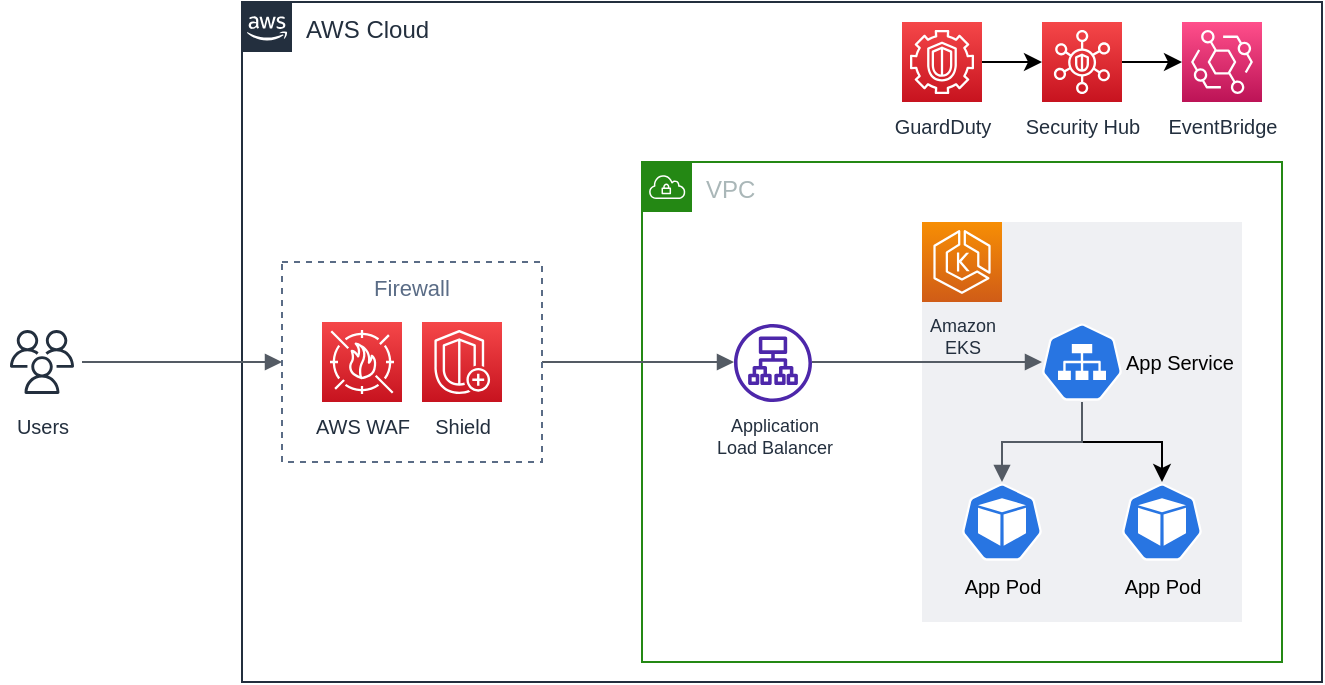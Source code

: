 <mxfile version="20.5.1" type="github">
  <diagram id="6H1Hzo45AL4U3m_QsIyD" name="Page-1">
    <mxGraphModel dx="721" dy="295" grid="1" gridSize="10" guides="1" tooltips="1" connect="1" arrows="1" fold="1" page="1" pageScale="1" pageWidth="850" pageHeight="1100" math="0" shadow="0">
      <root>
        <mxCell id="0" />
        <mxCell id="1" parent="0" />
        <mxCell id="vLPSNn5IQgfUx3eumPZv-2" value="AWS Cloud" style="points=[[0,0],[0.25,0],[0.5,0],[0.75,0],[1,0],[1,0.25],[1,0.5],[1,0.75],[1,1],[0.75,1],[0.5,1],[0.25,1],[0,1],[0,0.75],[0,0.5],[0,0.25]];outlineConnect=0;gradientColor=none;html=1;whiteSpace=wrap;fontSize=12;fontStyle=0;container=1;pointerEvents=0;collapsible=0;recursiveResize=0;shape=mxgraph.aws4.group;grIcon=mxgraph.aws4.group_aws_cloud_alt;strokeColor=#232F3E;fillColor=none;verticalAlign=top;align=left;spacingLeft=30;fontColor=#232F3E;dashed=0;" parent="1" vertex="1">
          <mxGeometry x="160" y="100" width="540" height="340" as="geometry" />
        </mxCell>
        <mxCell id="vLPSNn5IQgfUx3eumPZv-1" value="AWS WAF" style="sketch=0;points=[[0,0,0],[0.25,0,0],[0.5,0,0],[0.75,0,0],[1,0,0],[0,1,0],[0.25,1,0],[0.5,1,0],[0.75,1,0],[1,1,0],[0,0.25,0],[0,0.5,0],[0,0.75,0],[1,0.25,0],[1,0.5,0],[1,0.75,0]];outlineConnect=0;fontColor=#232F3E;gradientColor=#F54749;gradientDirection=north;fillColor=#C7131F;strokeColor=#ffffff;dashed=0;verticalLabelPosition=bottom;verticalAlign=top;align=center;html=1;fontSize=10;fontStyle=0;aspect=fixed;shape=mxgraph.aws4.resourceIcon;resIcon=mxgraph.aws4.waf;noLabel=0;labelPadding=0;" parent="vLPSNn5IQgfUx3eumPZv-2" vertex="1">
          <mxGeometry x="40" y="160" width="40" height="40" as="geometry" />
        </mxCell>
        <mxCell id="vLPSNn5IQgfUx3eumPZv-3" value="VPC" style="points=[[0,0],[0.25,0],[0.5,0],[0.75,0],[1,0],[1,0.25],[1,0.5],[1,0.75],[1,1],[0.75,1],[0.5,1],[0.25,1],[0,1],[0,0.75],[0,0.5],[0,0.25]];outlineConnect=0;gradientColor=none;html=1;whiteSpace=wrap;fontSize=12;fontStyle=0;container=1;pointerEvents=0;collapsible=0;recursiveResize=0;shape=mxgraph.aws4.group;grIcon=mxgraph.aws4.group_vpc;strokeColor=#248814;fillColor=none;verticalAlign=top;align=left;spacingLeft=30;fontColor=#AAB7B8;dashed=0;" parent="vLPSNn5IQgfUx3eumPZv-2" vertex="1">
          <mxGeometry x="200" y="80" width="320" height="250" as="geometry" />
        </mxCell>
        <mxCell id="vLPSNn5IQgfUx3eumPZv-4" value="Application&lt;br style=&quot;font-size: 9px;&quot;&gt;Load Balancer" style="sketch=0;outlineConnect=0;fontColor=#232F3E;gradientColor=none;fillColor=#4D27AA;strokeColor=none;dashed=0;verticalLabelPosition=bottom;verticalAlign=top;align=center;html=1;fontSize=9;fontStyle=0;aspect=fixed;pointerEvents=1;shape=mxgraph.aws4.application_load_balancer;" parent="vLPSNn5IQgfUx3eumPZv-3" vertex="1">
          <mxGeometry x="46" y="81" width="39" height="39" as="geometry" />
        </mxCell>
        <mxCell id="vLPSNn5IQgfUx3eumPZv-9" value="" style="edgeStyle=orthogonalEdgeStyle;html=1;endArrow=block;elbow=vertical;startArrow=none;endFill=1;strokeColor=#545B64;rounded=0;" parent="vLPSNn5IQgfUx3eumPZv-3" target="vLPSNn5IQgfUx3eumPZv-4" edge="1">
          <mxGeometry width="100" relative="1" as="geometry">
            <mxPoint x="-50" y="100" as="sourcePoint" />
            <mxPoint x="40" y="100" as="targetPoint" />
          </mxGeometry>
        </mxCell>
        <mxCell id="vLPSNn5IQgfUx3eumPZv-13" value="" style="fillColor=#EFF0F3;strokeColor=none;dashed=0;verticalAlign=top;fontStyle=0;fontColor=#232F3D;imageAspect=1;" parent="vLPSNn5IQgfUx3eumPZv-3" vertex="1">
          <mxGeometry x="140" y="30" width="160" height="200" as="geometry" />
        </mxCell>
        <mxCell id="vLPSNn5IQgfUx3eumPZv-14" value="Amazon&lt;br style=&quot;font-size: 9px;&quot;&gt;EKS" style="sketch=0;points=[[0,0,0],[0.25,0,0],[0.5,0,0],[0.75,0,0],[1,0,0],[0,1,0],[0.25,1,0],[0.5,1,0],[0.75,1,0],[1,1,0],[0,0.25,0],[0,0.5,0],[0,0.75,0],[1,0.25,0],[1,0.5,0],[1,0.75,0]];outlineConnect=0;fontColor=#232F3E;gradientColor=#F78E04;gradientDirection=north;fillColor=#D05C17;strokeColor=#ffffff;dashed=0;verticalLabelPosition=bottom;verticalAlign=top;align=center;html=1;fontSize=9;fontStyle=0;aspect=fixed;shape=mxgraph.aws4.resourceIcon;resIcon=mxgraph.aws4.eks;" parent="vLPSNn5IQgfUx3eumPZv-3" vertex="1">
          <mxGeometry x="140" y="30" width="40" height="40" as="geometry" />
        </mxCell>
        <mxCell id="vLPSNn5IQgfUx3eumPZv-16" value="App Pod" style="sketch=0;html=1;dashed=0;whitespace=wrap;fillColor=#2875E2;strokeColor=#ffffff;points=[[0.005,0.63,0],[0.1,0.2,0],[0.9,0.2,0],[0.5,0,0],[0.995,0.63,0],[0.72,0.99,0],[0.5,1,0],[0.28,0.99,0]];verticalLabelPosition=bottom;align=center;verticalAlign=top;shape=mxgraph.kubernetes.icon;prIcon=pod;fontSize=10;" parent="vLPSNn5IQgfUx3eumPZv-3" vertex="1">
          <mxGeometry x="160" y="160" width="40" height="40" as="geometry" />
        </mxCell>
        <mxCell id="vLPSNn5IQgfUx3eumPZv-17" value="App Pod" style="sketch=0;html=1;dashed=0;whitespace=wrap;fillColor=#2875E2;strokeColor=#ffffff;points=[[0.005,0.63,0],[0.1,0.2,0],[0.9,0.2,0],[0.5,0,0],[0.995,0.63,0],[0.72,0.99,0],[0.5,1,0],[0.28,0.99,0]];verticalLabelPosition=bottom;align=center;verticalAlign=top;shape=mxgraph.kubernetes.icon;prIcon=pod;fontSize=10;" parent="vLPSNn5IQgfUx3eumPZv-3" vertex="1">
          <mxGeometry x="240" y="160" width="40" height="40" as="geometry" />
        </mxCell>
        <mxCell id="vLPSNn5IQgfUx3eumPZv-19" value="" style="edgeStyle=orthogonalEdgeStyle;rounded=0;orthogonalLoop=1;jettySize=auto;html=1;fontSize=10;entryX=0.5;entryY=0;entryDx=0;entryDy=0;entryPerimeter=0;" parent="vLPSNn5IQgfUx3eumPZv-3" source="vLPSNn5IQgfUx3eumPZv-18" target="vLPSNn5IQgfUx3eumPZv-17" edge="1">
          <mxGeometry relative="1" as="geometry">
            <Array as="points">
              <mxPoint x="220" y="140" />
              <mxPoint x="260" y="140" />
            </Array>
          </mxGeometry>
        </mxCell>
        <mxCell id="vLPSNn5IQgfUx3eumPZv-18" value="App Service" style="sketch=0;html=1;dashed=0;whitespace=wrap;fillColor=#2875E2;strokeColor=#ffffff;points=[[0.005,0.63,0],[0.1,0.2,0],[0.9,0.2,0],[0.5,0,0],[0.995,0.63,0],[0.72,0.99,0],[0.5,1,0],[0.28,0.99,0]];verticalLabelPosition=middle;align=left;verticalAlign=middle;shape=mxgraph.kubernetes.icon;prIcon=svc;fontSize=10;labelPosition=right;" parent="vLPSNn5IQgfUx3eumPZv-3" vertex="1">
          <mxGeometry x="200" y="80" width="40" height="40" as="geometry" />
        </mxCell>
        <mxCell id="vLPSNn5IQgfUx3eumPZv-21" value="" style="edgeStyle=orthogonalEdgeStyle;html=1;endArrow=block;elbow=vertical;startArrow=none;endFill=1;strokeColor=#545B64;rounded=0;fontSize=10;" parent="vLPSNn5IQgfUx3eumPZv-3" source="vLPSNn5IQgfUx3eumPZv-4" edge="1">
          <mxGeometry width="100" relative="1" as="geometry">
            <mxPoint x="120" y="100" as="sourcePoint" />
            <mxPoint x="200" y="100" as="targetPoint" />
          </mxGeometry>
        </mxCell>
        <mxCell id="vLPSNn5IQgfUx3eumPZv-22" value="" style="edgeStyle=orthogonalEdgeStyle;html=1;endArrow=block;elbow=vertical;startArrow=none;endFill=1;strokeColor=#545B64;rounded=0;fontSize=10;entryX=0.5;entryY=0;entryDx=0;entryDy=0;entryPerimeter=0;" parent="vLPSNn5IQgfUx3eumPZv-3" target="vLPSNn5IQgfUx3eumPZv-16" edge="1">
          <mxGeometry width="100" relative="1" as="geometry">
            <mxPoint x="220" y="120" as="sourcePoint" />
            <mxPoint x="150" y="180" as="targetPoint" />
            <Array as="points">
              <mxPoint x="220" y="140" />
              <mxPoint x="180" y="140" />
            </Array>
          </mxGeometry>
        </mxCell>
        <mxCell id="vLPSNn5IQgfUx3eumPZv-6" value="Shield" style="sketch=0;points=[[0,0,0],[0.25,0,0],[0.5,0,0],[0.75,0,0],[1,0,0],[0,1,0],[0.25,1,0],[0.5,1,0],[0.75,1,0],[1,1,0],[0,0.25,0],[0,0.5,0],[0,0.75,0],[1,0.25,0],[1,0.5,0],[1,0.75,0]];outlineConnect=0;fontColor=#232F3E;gradientColor=#F54749;gradientDirection=north;fillColor=#C7131F;strokeColor=#ffffff;dashed=0;verticalLabelPosition=bottom;verticalAlign=top;align=center;html=1;fontSize=10;fontStyle=0;aspect=fixed;shape=mxgraph.aws4.resourceIcon;resIcon=mxgraph.aws4.shield;" parent="vLPSNn5IQgfUx3eumPZv-2" vertex="1">
          <mxGeometry x="90" y="160" width="40" height="40" as="geometry" />
        </mxCell>
        <mxCell id="vLPSNn5IQgfUx3eumPZv-11" value="Firewall" style="fillColor=none;strokeColor=#5A6C86;dashed=1;verticalAlign=top;fontStyle=0;fontColor=#5A6C86;fontSize=11;" parent="vLPSNn5IQgfUx3eumPZv-2" vertex="1">
          <mxGeometry x="20" y="130" width="130" height="100" as="geometry" />
        </mxCell>
        <mxCell id="vLPSNn5IQgfUx3eumPZv-33" style="edgeStyle=orthogonalEdgeStyle;rounded=0;orthogonalLoop=1;jettySize=auto;html=1;entryX=0;entryY=0.5;entryDx=0;entryDy=0;entryPerimeter=0;fontSize=10;" parent="vLPSNn5IQgfUx3eumPZv-2" source="vLPSNn5IQgfUx3eumPZv-23" target="vLPSNn5IQgfUx3eumPZv-24" edge="1">
          <mxGeometry relative="1" as="geometry" />
        </mxCell>
        <mxCell id="vLPSNn5IQgfUx3eumPZv-23" value="GuardDuty" style="sketch=0;points=[[0,0,0],[0.25,0,0],[0.5,0,0],[0.75,0,0],[1,0,0],[0,1,0],[0.25,1,0],[0.5,1,0],[0.75,1,0],[1,1,0],[0,0.25,0],[0,0.5,0],[0,0.75,0],[1,0.25,0],[1,0.5,0],[1,0.75,0]];outlineConnect=0;fontColor=#232F3E;gradientColor=#F54749;gradientDirection=north;fillColor=#C7131F;strokeColor=#ffffff;dashed=0;verticalLabelPosition=bottom;verticalAlign=top;align=center;html=1;fontSize=10;fontStyle=0;aspect=fixed;shape=mxgraph.aws4.resourceIcon;resIcon=mxgraph.aws4.guardduty;" parent="vLPSNn5IQgfUx3eumPZv-2" vertex="1">
          <mxGeometry x="330" y="10" width="40" height="40" as="geometry" />
        </mxCell>
        <mxCell id="vLPSNn5IQgfUx3eumPZv-34" style="edgeStyle=orthogonalEdgeStyle;rounded=0;orthogonalLoop=1;jettySize=auto;html=1;entryX=0;entryY=0.5;entryDx=0;entryDy=0;entryPerimeter=0;fontSize=10;" parent="vLPSNn5IQgfUx3eumPZv-2" source="vLPSNn5IQgfUx3eumPZv-24" target="vLPSNn5IQgfUx3eumPZv-25" edge="1">
          <mxGeometry relative="1" as="geometry" />
        </mxCell>
        <mxCell id="vLPSNn5IQgfUx3eumPZv-24" value="Security Hub" style="sketch=0;points=[[0,0,0],[0.25,0,0],[0.5,0,0],[0.75,0,0],[1,0,0],[0,1,0],[0.25,1,0],[0.5,1,0],[0.75,1,0],[1,1,0],[0,0.25,0],[0,0.5,0],[0,0.75,0],[1,0.25,0],[1,0.5,0],[1,0.75,0]];outlineConnect=0;fontColor=#232F3E;gradientColor=#F54749;gradientDirection=north;fillColor=#C7131F;strokeColor=#ffffff;dashed=0;verticalLabelPosition=bottom;verticalAlign=top;align=center;html=1;fontSize=10;fontStyle=0;aspect=fixed;shape=mxgraph.aws4.resourceIcon;resIcon=mxgraph.aws4.security_hub;" parent="vLPSNn5IQgfUx3eumPZv-2" vertex="1">
          <mxGeometry x="400" y="10" width="40" height="40" as="geometry" />
        </mxCell>
        <mxCell id="vLPSNn5IQgfUx3eumPZv-25" value="EventBridge" style="sketch=0;points=[[0,0,0],[0.25,0,0],[0.5,0,0],[0.75,0,0],[1,0,0],[0,1,0],[0.25,1,0],[0.5,1,0],[0.75,1,0],[1,1,0],[0,0.25,0],[0,0.5,0],[0,0.75,0],[1,0.25,0],[1,0.5,0],[1,0.75,0]];outlineConnect=0;fontColor=#232F3E;gradientColor=#FF4F8B;gradientDirection=north;fillColor=#BC1356;strokeColor=#ffffff;dashed=0;verticalLabelPosition=bottom;verticalAlign=top;align=center;html=1;fontSize=10;fontStyle=0;aspect=fixed;shape=mxgraph.aws4.resourceIcon;resIcon=mxgraph.aws4.eventbridge;" parent="vLPSNn5IQgfUx3eumPZv-2" vertex="1">
          <mxGeometry x="470" y="10" width="40" height="40" as="geometry" />
        </mxCell>
        <mxCell id="vLPSNn5IQgfUx3eumPZv-10" value="" style="edgeStyle=orthogonalEdgeStyle;html=1;endArrow=block;elbow=vertical;startArrow=none;endFill=1;strokeColor=#545B64;rounded=0;" parent="1" edge="1">
          <mxGeometry width="100" relative="1" as="geometry">
            <mxPoint x="80" y="280" as="sourcePoint" />
            <mxPoint x="180" y="280" as="targetPoint" />
          </mxGeometry>
        </mxCell>
        <mxCell id="vLPSNn5IQgfUx3eumPZv-15" value="Users" style="sketch=0;outlineConnect=0;fontColor=#232F3E;gradientColor=none;strokeColor=#232F3E;fillColor=#ffffff;dashed=0;verticalLabelPosition=bottom;verticalAlign=top;align=center;html=1;fontSize=10;fontStyle=0;aspect=fixed;shape=mxgraph.aws4.resourceIcon;resIcon=mxgraph.aws4.users;" parent="1" vertex="1">
          <mxGeometry x="40" y="260" width="40" height="40" as="geometry" />
        </mxCell>
      </root>
    </mxGraphModel>
  </diagram>
</mxfile>
